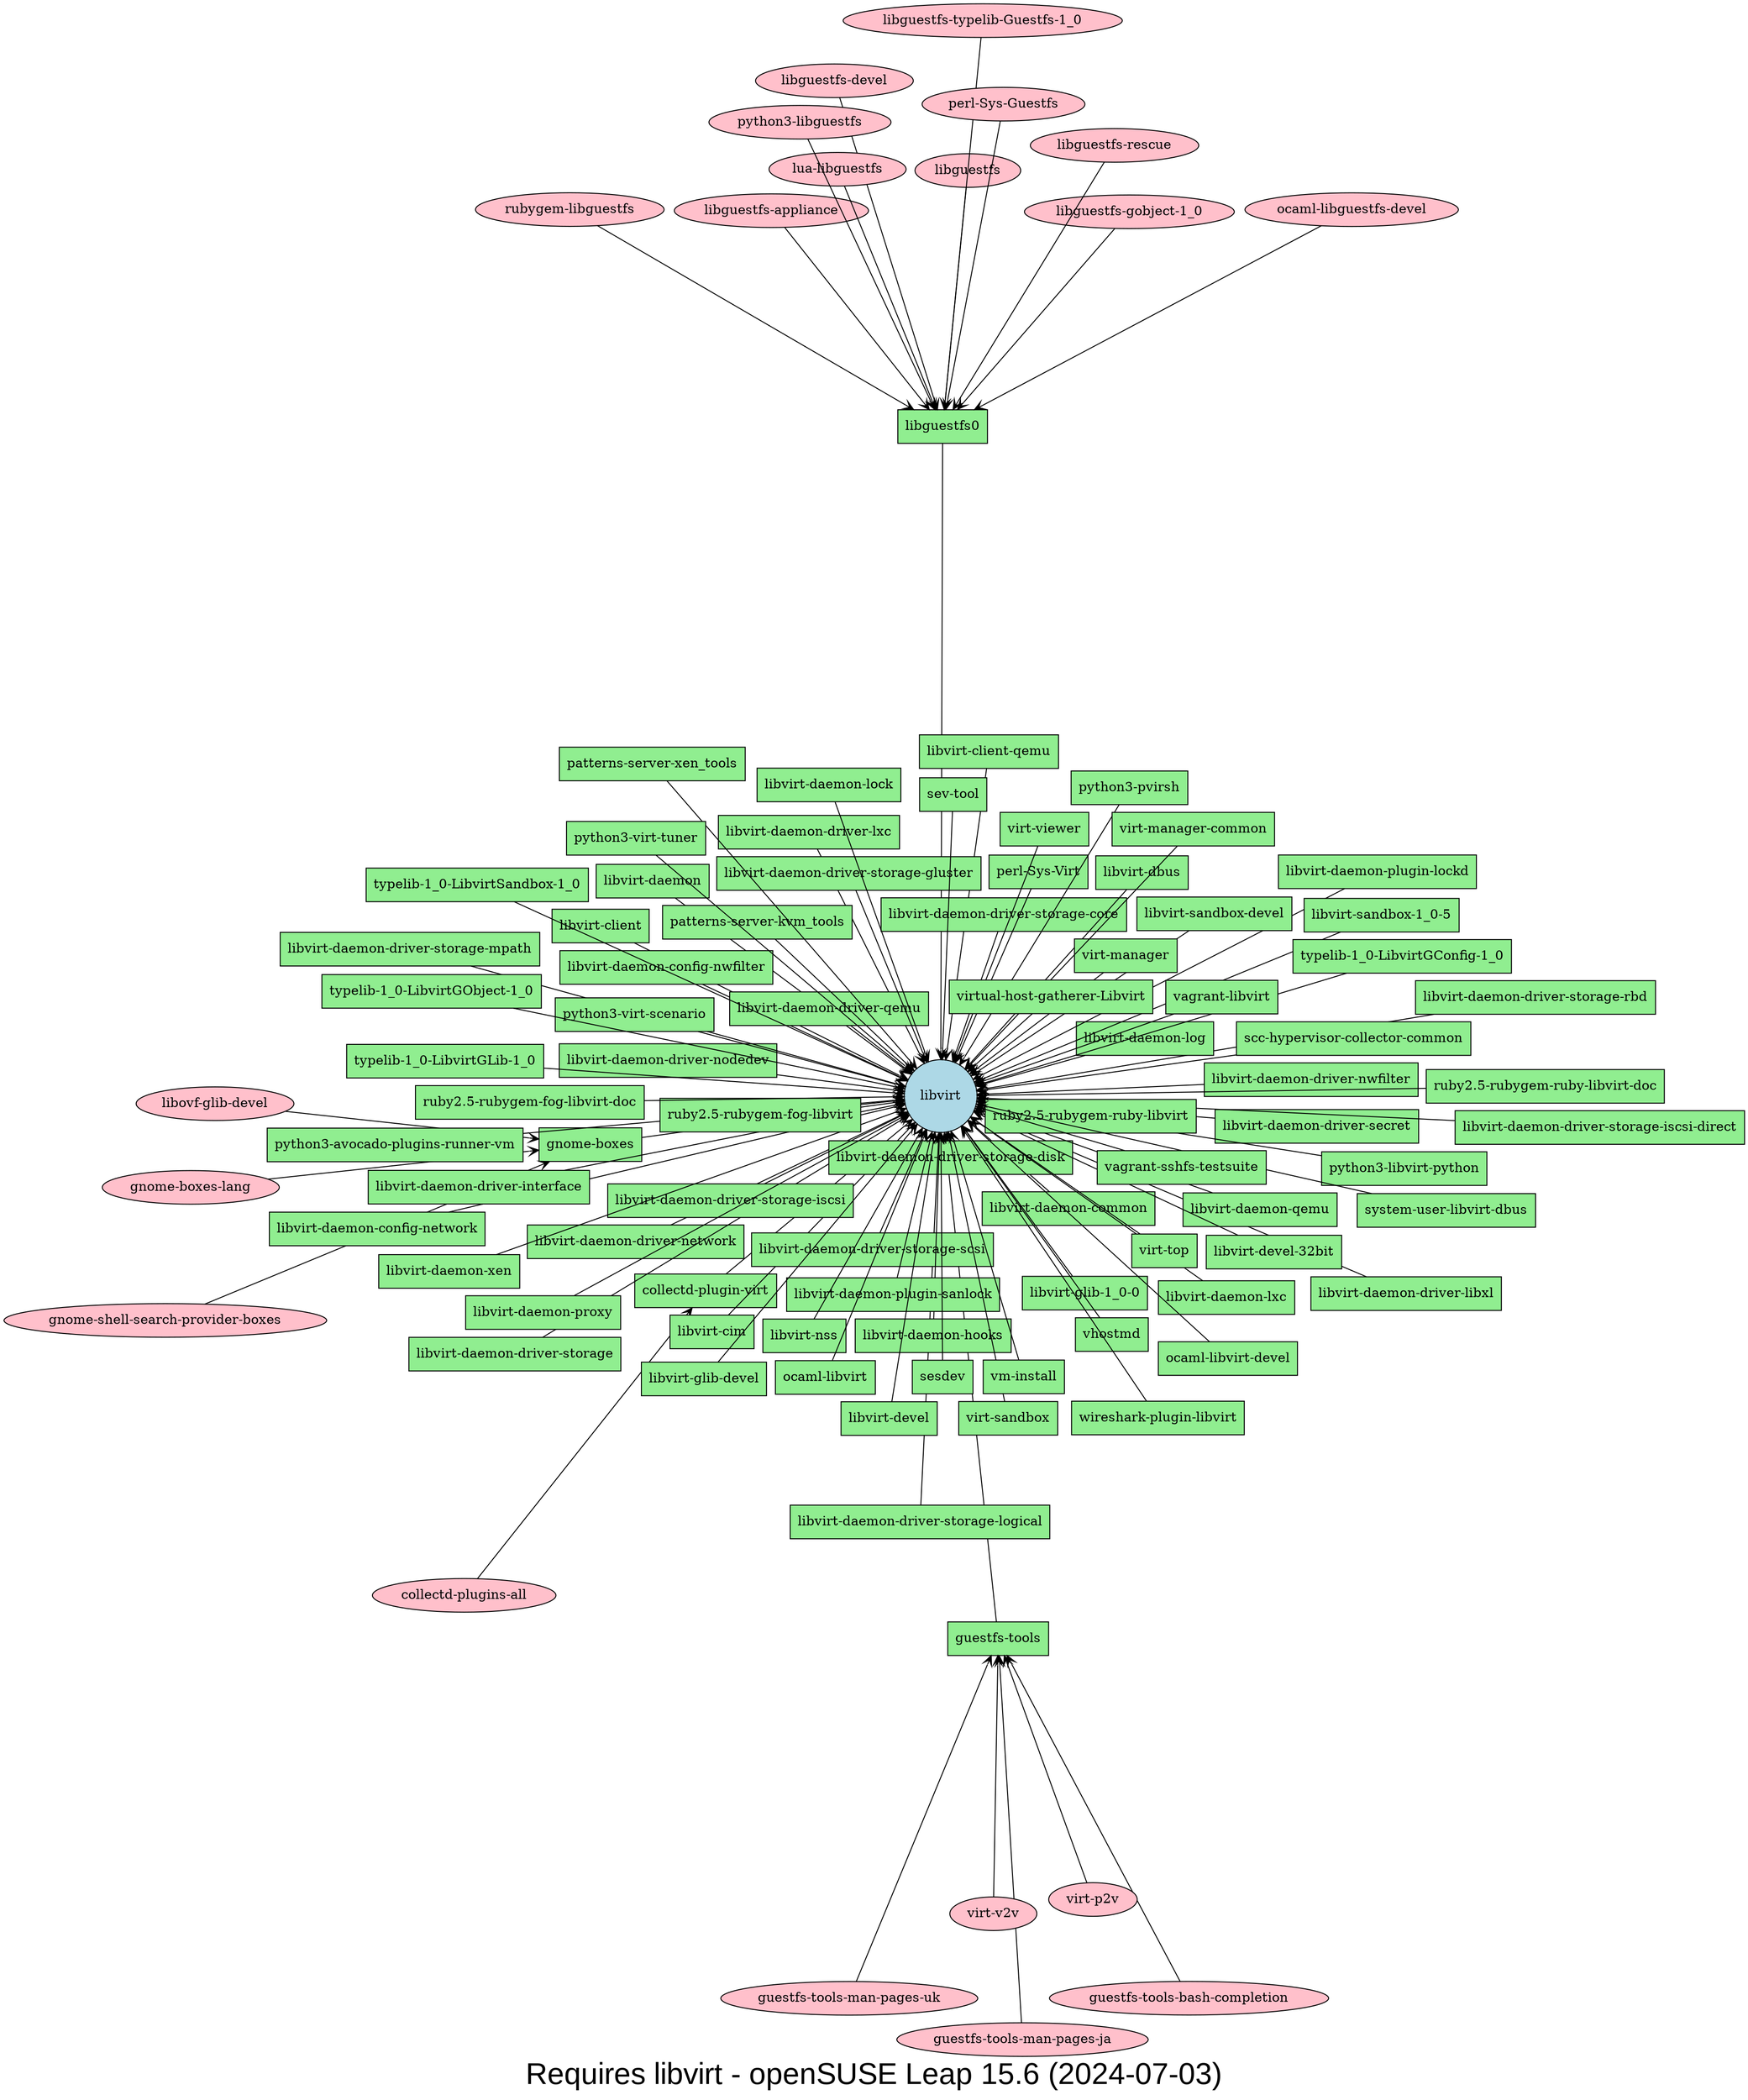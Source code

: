 digraph PackageDependencies {
graph [label="Requires libvirt - openSUSE Leap 15.6 (2024-07-03)", layout=fdp, fontsize=32, fontname="Arial"];
node [shape=box, style=filled, fillcolor=lightgreen];
"libvirt" [shape=circle, style=filled, fillcolor=lightblue];
edge [arrowhead=vee];
"collectd-plugins-all" [shape=ellipse, style=filled, fillcolor=pink];
"collectd-plugins-all" -> "collectd-plugin-virt" -> "libvirt";
"gnome-boxes-lang" [shape=ellipse, style=filled, fillcolor=pink];
"gnome-boxes-lang" -> "gnome-boxes" -> "libvirt";
"gnome-shell-search-provider-boxes" [shape=ellipse, style=filled, fillcolor=pink];
"gnome-shell-search-provider-boxes" -> "gnome-boxes";
"libovf-glib-devel" [shape=ellipse, style=filled, fillcolor=pink];
"libovf-glib-devel" -> "gnome-boxes";
"guestfs-tools-bash-completion" [shape=ellipse, style=filled, fillcolor=pink];
"guestfs-tools-bash-completion" -> "guestfs-tools" -> "libvirt";
"guestfs-tools-man-pages-ja" [shape=ellipse, style=filled, fillcolor=pink];
"guestfs-tools-man-pages-ja" -> "guestfs-tools";
"guestfs-tools-man-pages-uk" [shape=ellipse, style=filled, fillcolor=pink];
"guestfs-tools-man-pages-uk" -> "guestfs-tools";
"virt-p2v" [shape=ellipse, style=filled, fillcolor=pink];
"virt-p2v" -> "guestfs-tools";
"virt-v2v" [shape=ellipse, style=filled, fillcolor=pink];
"virt-v2v" -> "guestfs-tools";
"libguestfs" [shape=ellipse, style=filled, fillcolor=pink];
"libguestfs" -> "libguestfs0" -> "libvirt";
"libguestfs-appliance" [shape=ellipse, style=filled, fillcolor=pink];
"libguestfs-appliance" -> "libguestfs0";
"libguestfs-devel" [shape=ellipse, style=filled, fillcolor=pink];
"libguestfs-devel" -> "libguestfs0";
"libguestfs-gobject-1_0" [shape=ellipse, style=filled, fillcolor=pink];
"libguestfs-gobject-1_0" -> "libguestfs0";
"libguestfs-rescue" [shape=ellipse, style=filled, fillcolor=pink];
"libguestfs-rescue" -> "libguestfs0";
"libguestfs-typelib-Guestfs-1_0" [shape=ellipse, style=filled, fillcolor=pink];
"libguestfs-typelib-Guestfs-1_0" -> "libguestfs0";
"lua-libguestfs" [shape=ellipse, style=filled, fillcolor=pink];
"lua-libguestfs" -> "libguestfs0";
"ocaml-libguestfs-devel" [shape=ellipse, style=filled, fillcolor=pink];
"ocaml-libguestfs-devel" -> "libguestfs0";
"perl-Sys-Guestfs" [shape=ellipse, style=filled, fillcolor=pink];
"perl-Sys-Guestfs" -> "libguestfs0";
"python3-libguestfs" [shape=ellipse, style=filled, fillcolor=pink];
"python3-libguestfs" -> "libguestfs0";
"rubygem-libguestfs" [shape=ellipse, style=filled, fillcolor=pink];
"rubygem-libguestfs" -> "libguestfs0";
"libvirt-cim" -> "libvirt";
"libvirt-client" -> "libvirt";
"libvirt-client-qemu" -> "libvirt";
"libvirt-daemon" -> "libvirt";
"libvirt-daemon-common" -> "libvirt";
"libvirt-daemon-config-network" -> "libvirt";
"libvirt-daemon-config-nwfilter" -> "libvirt";
"libvirt-daemon-driver-interface" -> "libvirt";
"libvirt-daemon-driver-libxl" -> "libvirt";
"libvirt-daemon-driver-lxc" -> "libvirt";
"libvirt-daemon-driver-network" -> "libvirt";
"libvirt-daemon-driver-nodedev" -> "libvirt";
"libvirt-daemon-driver-nwfilter" -> "libvirt";
"libvirt-daemon-driver-qemu" -> "libvirt";
"libvirt-daemon-driver-secret" -> "libvirt";
"libvirt-daemon-driver-storage" -> "libvirt";
"libvirt-daemon-driver-storage-core" -> "libvirt";
"libvirt-daemon-driver-storage-disk" -> "libvirt";
"libvirt-daemon-driver-storage-gluster" -> "libvirt";
"libvirt-daemon-driver-storage-iscsi" -> "libvirt";
"libvirt-daemon-driver-storage-iscsi-direct" -> "libvirt";
"libvirt-daemon-driver-storage-logical" -> "libvirt";
"libvirt-daemon-driver-storage-mpath" -> "libvirt";
"libvirt-daemon-driver-storage-rbd" -> "libvirt";
"libvirt-daemon-driver-storage-scsi" -> "libvirt";
"libvirt-daemon-hooks" -> "libvirt";
"libvirt-daemon-lock" -> "libvirt";
"libvirt-daemon-log" -> "libvirt";
"libvirt-daemon-lxc" -> "libvirt";
"libvirt-daemon-plugin-lockd" -> "libvirt";
"libvirt-daemon-plugin-sanlock" -> "libvirt";
"libvirt-daemon-proxy" -> "libvirt";
"libvirt-daemon-qemu" -> "libvirt";
"libvirt-daemon-xen" -> "libvirt";
"libvirt-dbus" -> "libvirt";
"libvirt-devel" -> "libvirt";
"libvirt-devel-32bit" -> "libvirt";
"libvirt-glib-1_0-0" -> "libvirt";
"libvirt-glib-devel" -> "libvirt";
"libvirt-nss" -> "libvirt";
"libvirt-sandbox-1_0-5" -> "libvirt";
"libvirt-sandbox-devel" -> "libvirt";
"ocaml-libvirt" -> "libvirt";
"ocaml-libvirt-devel" -> "libvirt";
"patterns-server-kvm_tools" -> "libvirt";
"patterns-server-xen_tools" -> "libvirt";
"perl-Sys-Virt" -> "libvirt";
"python3-avocado-plugins-runner-vm" -> "libvirt";
"python3-libvirt-python" -> "libvirt";
"python3-pvirsh" -> "libvirt";
"python3-virt-scenario" -> "libvirt";
"python3-virt-tuner" -> "libvirt";
"ruby2.5-rubygem-fog-libvirt" -> "libvirt";
"ruby2.5-rubygem-fog-libvirt-doc" -> "libvirt";
"ruby2.5-rubygem-ruby-libvirt" -> "libvirt";
"ruby2.5-rubygem-ruby-libvirt-doc" -> "libvirt";
"scc-hypervisor-collector-common" -> "libvirt";
"sesdev" -> "libvirt";
"sev-tool" -> "libvirt";
"system-user-libvirt-dbus" -> "libvirt";
"typelib-1_0-LibvirtGConfig-1_0" -> "libvirt";
"typelib-1_0-LibvirtGLib-1_0" -> "libvirt";
"typelib-1_0-LibvirtGObject-1_0" -> "libvirt";
"typelib-1_0-LibvirtSandbox-1_0" -> "libvirt";
"vagrant-libvirt" -> "libvirt";
"vagrant-sshfs-testsuite" -> "libvirt";
"vhostmd" -> "libvirt";
"virt-manager" -> "libvirt";
"virt-manager-common" -> "libvirt";
"virt-sandbox" -> "libvirt";
"virt-top" -> "libvirt";
"virt-viewer" -> "libvirt";
"virtual-host-gatherer-Libvirt" -> "libvirt";
"vm-install" -> "libvirt";
"wireshark-plugin-libvirt" -> "libvirt";
}
